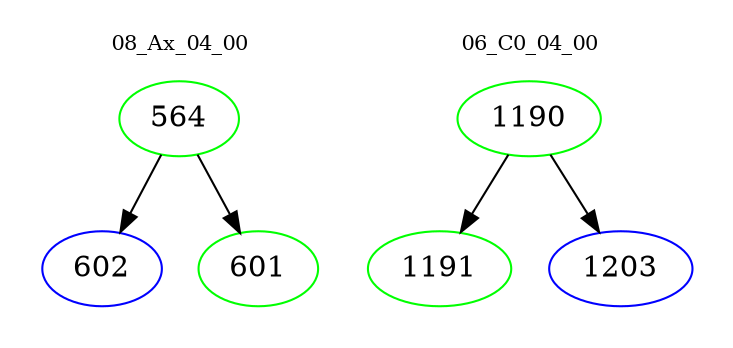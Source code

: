 digraph{
subgraph cluster_0 {
color = white
label = "08_Ax_04_00";
fontsize=10;
T0_564 [label="564", color="green"]
T0_564 -> T0_602 [color="black"]
T0_602 [label="602", color="blue"]
T0_564 -> T0_601 [color="black"]
T0_601 [label="601", color="green"]
}
subgraph cluster_1 {
color = white
label = "06_C0_04_00";
fontsize=10;
T1_1190 [label="1190", color="green"]
T1_1190 -> T1_1191 [color="black"]
T1_1191 [label="1191", color="green"]
T1_1190 -> T1_1203 [color="black"]
T1_1203 [label="1203", color="blue"]
}
}
